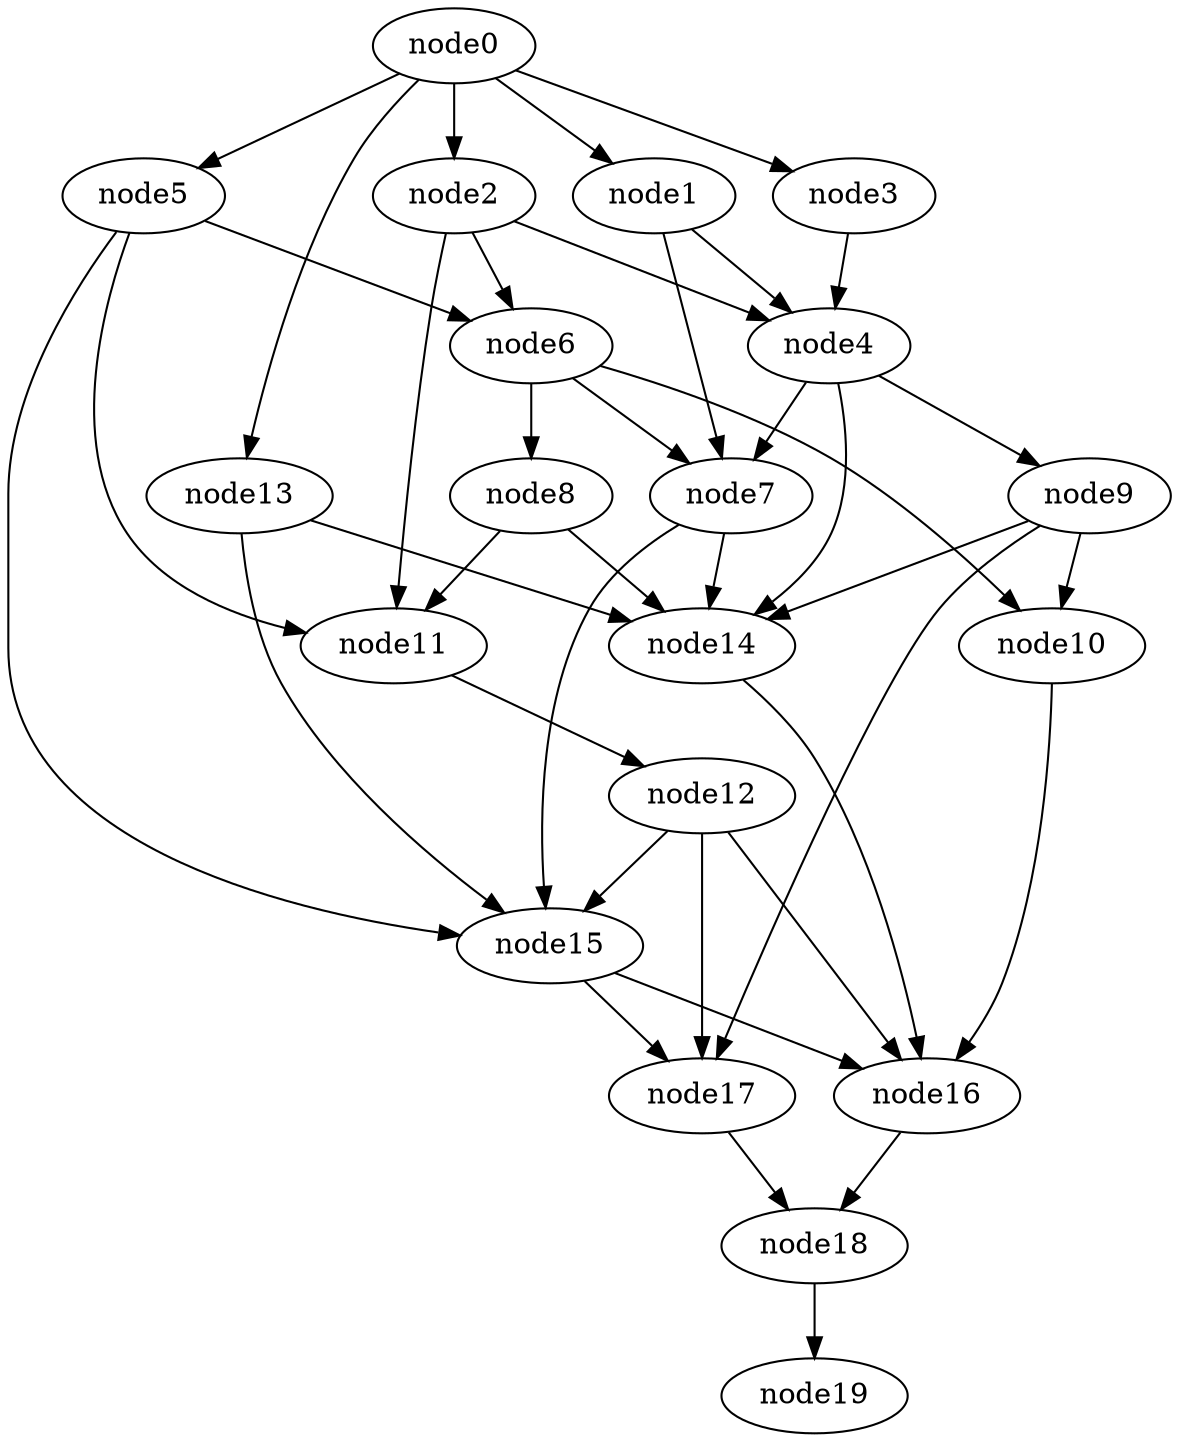 digraph g{
	node19
	node18 -> node19
	node17 -> node18
	node16 -> node18
	node15 -> node17
	node15 -> node16
	node14 -> node16
	node13 -> node15
	node13 -> node14
	node12 -> node17
	node12 -> node16
	node12 -> node15
	node11 -> node12
	node10 -> node16
	node9 -> node17
	node9 -> node14
	node9 -> node10
	node8 -> node14
	node8 -> node11
	node7 -> node15
	node7 -> node14
	node6 -> node10
	node6 -> node8
	node6 -> node7
	node5 -> node15
	node5 -> node11
	node5 -> node6
	node4 -> node14
	node4 -> node9
	node4 -> node7
	node3 -> node4
	node2 -> node11
	node2 -> node6
	node2 -> node4
	node1 -> node7
	node1 -> node4
	node0 -> node13
	node0 -> node5
	node0 -> node3
	node0 -> node2
	node0 -> node1
}
